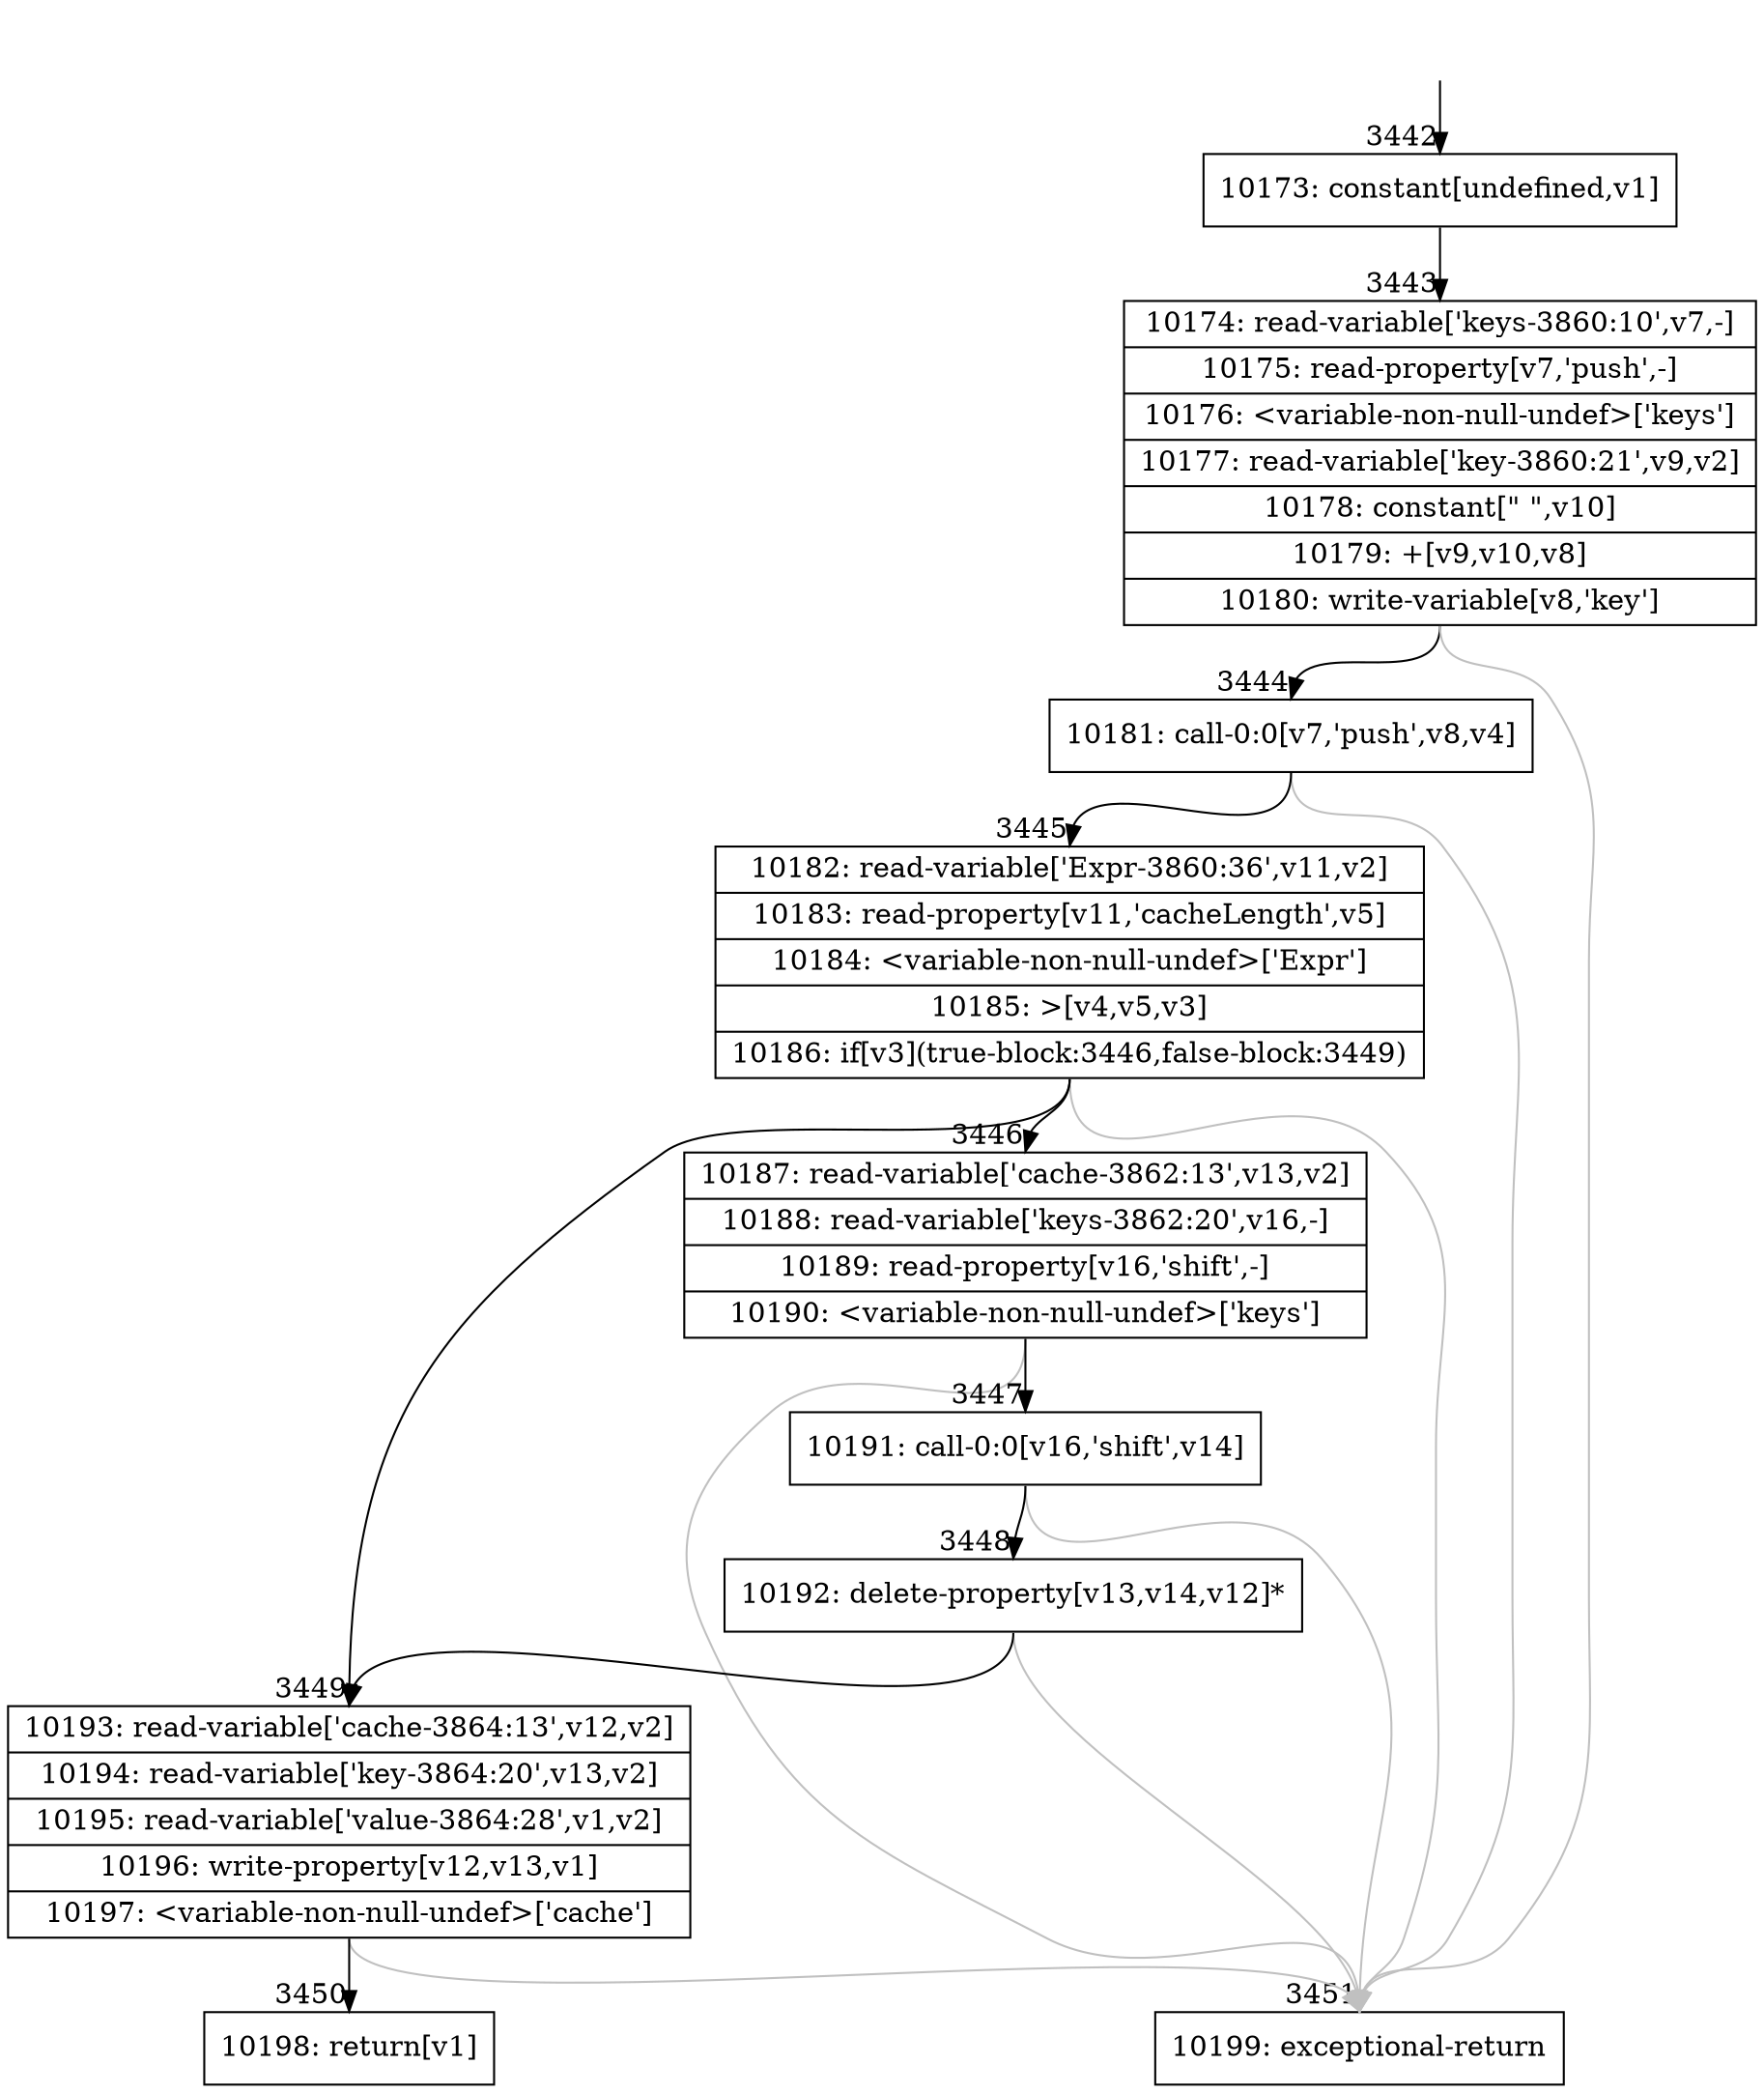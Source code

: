 digraph {
rankdir="TD"
BB_entry228[shape=none,label=""];
BB_entry228 -> BB3442 [tailport=s, headport=n, headlabel="    3442"]
BB3442 [shape=record label="{10173: constant[undefined,v1]}" ] 
BB3442 -> BB3443 [tailport=s, headport=n, headlabel="      3443"]
BB3443 [shape=record label="{10174: read-variable['keys-3860:10',v7,-]|10175: read-property[v7,'push',-]|10176: \<variable-non-null-undef\>['keys']|10177: read-variable['key-3860:21',v9,v2]|10178: constant[\" \",v10]|10179: +[v9,v10,v8]|10180: write-variable[v8,'key']}" ] 
BB3443 -> BB3444 [tailport=s, headport=n, headlabel="      3444"]
BB3443 -> BB3451 [tailport=s, headport=n, color=gray, headlabel="      3451"]
BB3444 [shape=record label="{10181: call-0:0[v7,'push',v8,v4]}" ] 
BB3444 -> BB3445 [tailport=s, headport=n, headlabel="      3445"]
BB3444 -> BB3451 [tailport=s, headport=n, color=gray]
BB3445 [shape=record label="{10182: read-variable['Expr-3860:36',v11,v2]|10183: read-property[v11,'cacheLength',v5]|10184: \<variable-non-null-undef\>['Expr']|10185: \>[v4,v5,v3]|10186: if[v3](true-block:3446,false-block:3449)}" ] 
BB3445 -> BB3446 [tailport=s, headport=n, headlabel="      3446"]
BB3445 -> BB3449 [tailport=s, headport=n, headlabel="      3449"]
BB3445 -> BB3451 [tailport=s, headport=n, color=gray]
BB3446 [shape=record label="{10187: read-variable['cache-3862:13',v13,v2]|10188: read-variable['keys-3862:20',v16,-]|10189: read-property[v16,'shift',-]|10190: \<variable-non-null-undef\>['keys']}" ] 
BB3446 -> BB3447 [tailport=s, headport=n, headlabel="      3447"]
BB3446 -> BB3451 [tailport=s, headport=n, color=gray]
BB3447 [shape=record label="{10191: call-0:0[v16,'shift',v14]}" ] 
BB3447 -> BB3448 [tailport=s, headport=n, headlabel="      3448"]
BB3447 -> BB3451 [tailport=s, headport=n, color=gray]
BB3448 [shape=record label="{10192: delete-property[v13,v14,v12]*}" ] 
BB3448 -> BB3449 [tailport=s, headport=n]
BB3448 -> BB3451 [tailport=s, headport=n, color=gray]
BB3449 [shape=record label="{10193: read-variable['cache-3864:13',v12,v2]|10194: read-variable['key-3864:20',v13,v2]|10195: read-variable['value-3864:28',v1,v2]|10196: write-property[v12,v13,v1]|10197: \<variable-non-null-undef\>['cache']}" ] 
BB3449 -> BB3450 [tailport=s, headport=n, headlabel="      3450"]
BB3449 -> BB3451 [tailport=s, headport=n, color=gray]
BB3450 [shape=record label="{10198: return[v1]}" ] 
BB3451 [shape=record label="{10199: exceptional-return}" ] 
}
